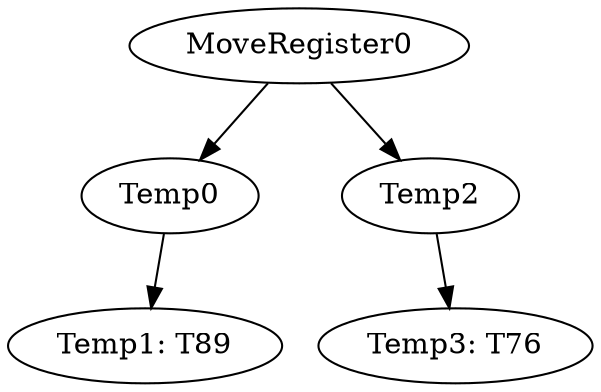 digraph {
	ordering = out;
	MoveRegister0 -> Temp0;
	MoveRegister0 -> Temp2;
	Temp2 -> "Temp3: T76";
	Temp0 -> "Temp1: T89";
}

